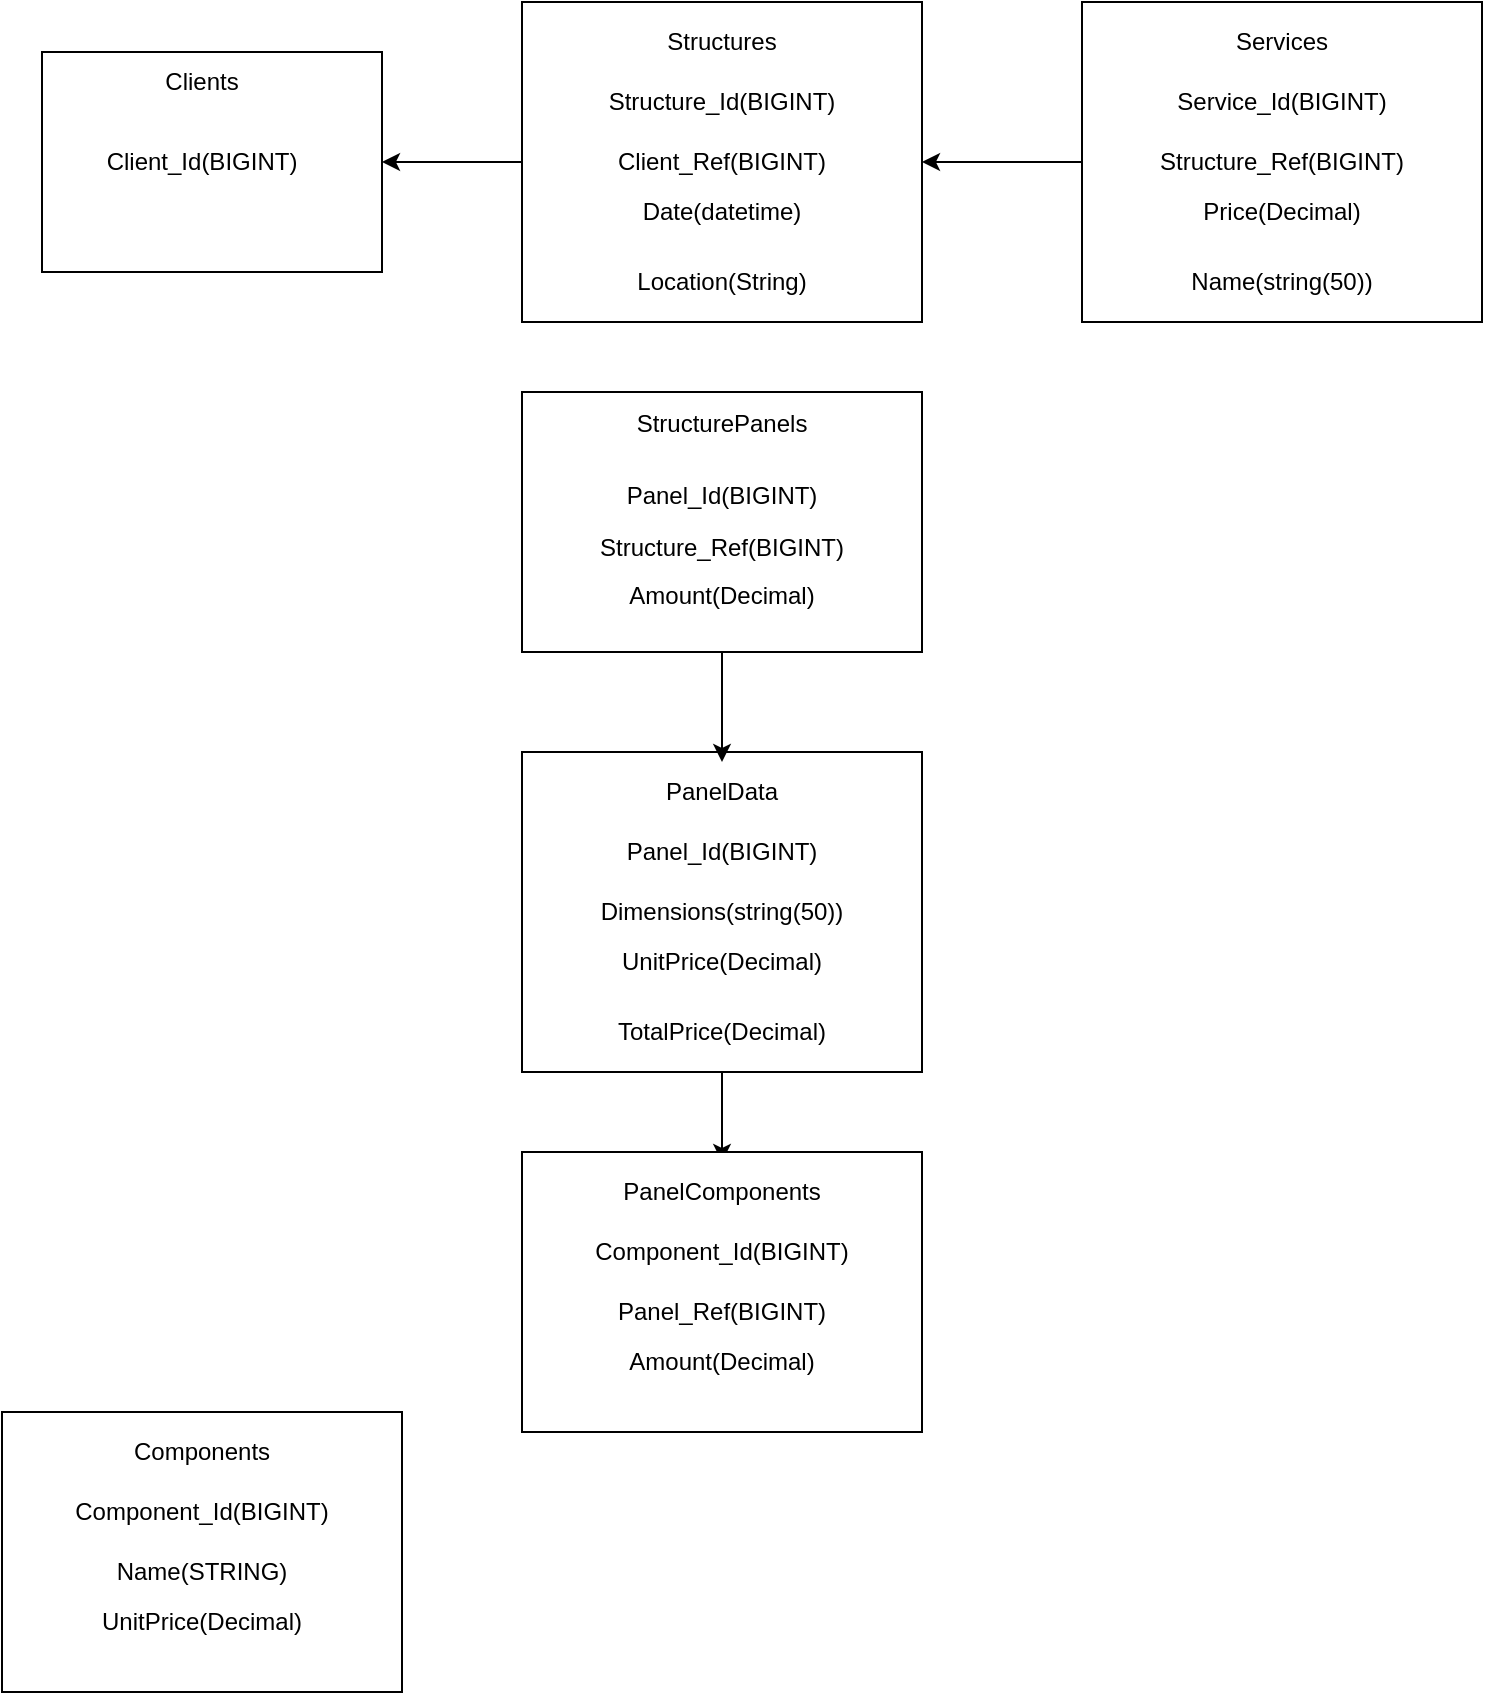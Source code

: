 <mxfile version="24.7.17">
  <diagram name="Page-1" id="RY12ZFPKIb69ZZycmzWx">
    <mxGraphModel dx="990" dy="1414" grid="1" gridSize="10" guides="1" tooltips="1" connect="1" arrows="1" fold="1" page="1" pageScale="1" pageWidth="850" pageHeight="1100" math="0" shadow="0">
      <root>
        <mxCell id="0" />
        <mxCell id="1" parent="0" />
        <mxCell id="ZxNVpTJgtPfXPzgYadaZ-14" value="" style="group" vertex="1" connectable="0" parent="1">
          <mxGeometry x="300" y="215" width="200" height="160" as="geometry" />
        </mxCell>
        <mxCell id="ZxNVpTJgtPfXPzgYadaZ-6" value="" style="rounded=0;whiteSpace=wrap;html=1;" vertex="1" parent="ZxNVpTJgtPfXPzgYadaZ-14">
          <mxGeometry width="200" height="160" as="geometry" />
        </mxCell>
        <mxCell id="ZxNVpTJgtPfXPzgYadaZ-7" value="Structures" style="text;html=1;align=center;verticalAlign=middle;whiteSpace=wrap;rounded=0;" vertex="1" parent="ZxNVpTJgtPfXPzgYadaZ-14">
          <mxGeometry x="70" y="5" width="60" height="30" as="geometry" />
        </mxCell>
        <mxCell id="ZxNVpTJgtPfXPzgYadaZ-8" value="Structure_Id(BIGINT)" style="text;html=1;align=center;verticalAlign=middle;whiteSpace=wrap;rounded=0;" vertex="1" parent="ZxNVpTJgtPfXPzgYadaZ-14">
          <mxGeometry x="70" y="35" width="60" height="30" as="geometry" />
        </mxCell>
        <mxCell id="ZxNVpTJgtPfXPzgYadaZ-9" value="Client_Ref(BIGINT)" style="text;html=1;align=center;verticalAlign=middle;whiteSpace=wrap;rounded=0;" vertex="1" parent="ZxNVpTJgtPfXPzgYadaZ-14">
          <mxGeometry x="70" y="65" width="60" height="30" as="geometry" />
        </mxCell>
        <mxCell id="ZxNVpTJgtPfXPzgYadaZ-10" value="Date(datetime)" style="text;html=1;align=center;verticalAlign=middle;whiteSpace=wrap;rounded=0;" vertex="1" parent="ZxNVpTJgtPfXPzgYadaZ-14">
          <mxGeometry x="70" y="90" width="60" height="30" as="geometry" />
        </mxCell>
        <mxCell id="ZxNVpTJgtPfXPzgYadaZ-11" value="Location(String)" style="text;html=1;align=center;verticalAlign=middle;whiteSpace=wrap;rounded=0;" vertex="1" parent="ZxNVpTJgtPfXPzgYadaZ-14">
          <mxGeometry x="70" y="125" width="60" height="30" as="geometry" />
        </mxCell>
        <mxCell id="ZxNVpTJgtPfXPzgYadaZ-16" value="" style="group" vertex="1" connectable="0" parent="1">
          <mxGeometry x="60" y="240" width="170" height="110" as="geometry" />
        </mxCell>
        <mxCell id="ZxNVpTJgtPfXPzgYadaZ-2" value="" style="rounded=0;whiteSpace=wrap;html=1;" vertex="1" parent="ZxNVpTJgtPfXPzgYadaZ-16">
          <mxGeometry width="170" height="110" as="geometry" />
        </mxCell>
        <mxCell id="ZxNVpTJgtPfXPzgYadaZ-3" value="Clients" style="text;html=1;align=center;verticalAlign=middle;whiteSpace=wrap;rounded=0;" vertex="1" parent="ZxNVpTJgtPfXPzgYadaZ-16">
          <mxGeometry x="50" width="60" height="30" as="geometry" />
        </mxCell>
        <mxCell id="ZxNVpTJgtPfXPzgYadaZ-4" value="Client_Id(BIGINT)" style="text;html=1;align=center;verticalAlign=middle;whiteSpace=wrap;rounded=0;" vertex="1" parent="ZxNVpTJgtPfXPzgYadaZ-16">
          <mxGeometry x="50" y="40" width="60" height="30" as="geometry" />
        </mxCell>
        <mxCell id="ZxNVpTJgtPfXPzgYadaZ-13" style="edgeStyle=orthogonalEdgeStyle;rounded=0;orthogonalLoop=1;jettySize=auto;html=1;" edge="1" parent="ZxNVpTJgtPfXPzgYadaZ-16" source="ZxNVpTJgtPfXPzgYadaZ-6" target="ZxNVpTJgtPfXPzgYadaZ-2">
          <mxGeometry relative="1" as="geometry" />
        </mxCell>
        <mxCell id="ZxNVpTJgtPfXPzgYadaZ-24" value="" style="group" vertex="1" connectable="0" parent="1">
          <mxGeometry x="580" y="215" width="200" height="160" as="geometry" />
        </mxCell>
        <mxCell id="ZxNVpTJgtPfXPzgYadaZ-25" value="" style="rounded=0;whiteSpace=wrap;html=1;" vertex="1" parent="ZxNVpTJgtPfXPzgYadaZ-24">
          <mxGeometry width="200" height="160" as="geometry" />
        </mxCell>
        <mxCell id="ZxNVpTJgtPfXPzgYadaZ-26" value="Services" style="text;html=1;align=center;verticalAlign=middle;whiteSpace=wrap;rounded=0;" vertex="1" parent="ZxNVpTJgtPfXPzgYadaZ-24">
          <mxGeometry x="70" y="5" width="60" height="30" as="geometry" />
        </mxCell>
        <mxCell id="ZxNVpTJgtPfXPzgYadaZ-27" value="Service_Id(BIGINT)" style="text;html=1;align=center;verticalAlign=middle;whiteSpace=wrap;rounded=0;" vertex="1" parent="ZxNVpTJgtPfXPzgYadaZ-24">
          <mxGeometry x="70" y="35" width="60" height="30" as="geometry" />
        </mxCell>
        <mxCell id="ZxNVpTJgtPfXPzgYadaZ-28" value="Structure_Ref(BIGINT)" style="text;html=1;align=center;verticalAlign=middle;whiteSpace=wrap;rounded=0;" vertex="1" parent="ZxNVpTJgtPfXPzgYadaZ-24">
          <mxGeometry x="70" y="65" width="60" height="30" as="geometry" />
        </mxCell>
        <mxCell id="ZxNVpTJgtPfXPzgYadaZ-29" value="Price(Decimal)" style="text;html=1;align=center;verticalAlign=middle;whiteSpace=wrap;rounded=0;" vertex="1" parent="ZxNVpTJgtPfXPzgYadaZ-24">
          <mxGeometry x="70" y="90" width="60" height="30" as="geometry" />
        </mxCell>
        <mxCell id="ZxNVpTJgtPfXPzgYadaZ-30" value="Name(string(50))" style="text;html=1;align=center;verticalAlign=middle;whiteSpace=wrap;rounded=0;" vertex="1" parent="ZxNVpTJgtPfXPzgYadaZ-24">
          <mxGeometry x="70" y="125" width="60" height="30" as="geometry" />
        </mxCell>
        <mxCell id="ZxNVpTJgtPfXPzgYadaZ-34" style="edgeStyle=orthogonalEdgeStyle;rounded=0;orthogonalLoop=1;jettySize=auto;html=1;entryX=1;entryY=0.5;entryDx=0;entryDy=0;" edge="1" parent="1" source="ZxNVpTJgtPfXPzgYadaZ-25" target="ZxNVpTJgtPfXPzgYadaZ-6">
          <mxGeometry relative="1" as="geometry" />
        </mxCell>
        <mxCell id="ZxNVpTJgtPfXPzgYadaZ-35" value="" style="group" vertex="1" connectable="0" parent="1">
          <mxGeometry x="300" y="410" width="200" height="130" as="geometry" />
        </mxCell>
        <mxCell id="ZxNVpTJgtPfXPzgYadaZ-36" value="" style="rounded=0;whiteSpace=wrap;html=1;" vertex="1" parent="ZxNVpTJgtPfXPzgYadaZ-35">
          <mxGeometry width="200" height="130" as="geometry" />
        </mxCell>
        <mxCell id="ZxNVpTJgtPfXPzgYadaZ-37" value="StructurePanels" style="text;html=1;align=center;verticalAlign=middle;whiteSpace=wrap;rounded=0;" vertex="1" parent="ZxNVpTJgtPfXPzgYadaZ-35">
          <mxGeometry x="70" y="4.062" width="60" height="24.375" as="geometry" />
        </mxCell>
        <mxCell id="ZxNVpTJgtPfXPzgYadaZ-38" value="Panel_Id(BIGINT)" style="text;html=1;align=center;verticalAlign=middle;whiteSpace=wrap;rounded=0;" vertex="1" parent="ZxNVpTJgtPfXPzgYadaZ-35">
          <mxGeometry x="70" y="39.998" width="60" height="24.375" as="geometry" />
        </mxCell>
        <mxCell id="ZxNVpTJgtPfXPzgYadaZ-39" value="Structure_Ref(BIGINT)" style="text;html=1;align=center;verticalAlign=middle;whiteSpace=wrap;rounded=0;" vertex="1" parent="ZxNVpTJgtPfXPzgYadaZ-35">
          <mxGeometry x="70" y="65.632" width="60" height="24.375" as="geometry" />
        </mxCell>
        <mxCell id="ZxNVpTJgtPfXPzgYadaZ-40" value="Amount(Decimal)" style="text;html=1;align=center;verticalAlign=middle;whiteSpace=wrap;rounded=0;" vertex="1" parent="ZxNVpTJgtPfXPzgYadaZ-35">
          <mxGeometry x="70" y="90.005" width="60" height="24.375" as="geometry" />
        </mxCell>
        <mxCell id="ZxNVpTJgtPfXPzgYadaZ-50" value="" style="group" vertex="1" connectable="0" parent="1">
          <mxGeometry x="300" y="590" width="200" height="160" as="geometry" />
        </mxCell>
        <mxCell id="ZxNVpTJgtPfXPzgYadaZ-51" value="" style="rounded=0;whiteSpace=wrap;html=1;" vertex="1" parent="ZxNVpTJgtPfXPzgYadaZ-50">
          <mxGeometry width="200" height="160" as="geometry" />
        </mxCell>
        <mxCell id="ZxNVpTJgtPfXPzgYadaZ-52" value="Panel&lt;span style=&quot;background-color: initial;&quot;&gt;Data&lt;/span&gt;" style="text;html=1;align=center;verticalAlign=middle;whiteSpace=wrap;rounded=0;" vertex="1" parent="ZxNVpTJgtPfXPzgYadaZ-50">
          <mxGeometry x="70" y="5" width="60" height="30" as="geometry" />
        </mxCell>
        <mxCell id="ZxNVpTJgtPfXPzgYadaZ-53" value="Panel_Id(BIGINT)" style="text;html=1;align=center;verticalAlign=middle;whiteSpace=wrap;rounded=0;" vertex="1" parent="ZxNVpTJgtPfXPzgYadaZ-50">
          <mxGeometry x="70" y="35" width="60" height="30" as="geometry" />
        </mxCell>
        <mxCell id="ZxNVpTJgtPfXPzgYadaZ-54" value="Dimensions(string(50))" style="text;html=1;align=center;verticalAlign=middle;whiteSpace=wrap;rounded=0;" vertex="1" parent="ZxNVpTJgtPfXPzgYadaZ-50">
          <mxGeometry x="70" y="65" width="60" height="30" as="geometry" />
        </mxCell>
        <mxCell id="ZxNVpTJgtPfXPzgYadaZ-55" value="UnitPrice(Decimal)" style="text;html=1;align=center;verticalAlign=middle;whiteSpace=wrap;rounded=0;" vertex="1" parent="ZxNVpTJgtPfXPzgYadaZ-50">
          <mxGeometry x="70" y="90" width="60" height="30" as="geometry" />
        </mxCell>
        <mxCell id="ZxNVpTJgtPfXPzgYadaZ-56" value="TotalPrice(Decimal)" style="text;html=1;align=center;verticalAlign=middle;whiteSpace=wrap;rounded=0;" vertex="1" parent="ZxNVpTJgtPfXPzgYadaZ-50">
          <mxGeometry x="70" y="125" width="60" height="30" as="geometry" />
        </mxCell>
        <mxCell id="ZxNVpTJgtPfXPzgYadaZ-57" style="edgeStyle=orthogonalEdgeStyle;rounded=0;orthogonalLoop=1;jettySize=auto;html=1;entryX=0.5;entryY=0;entryDx=0;entryDy=0;" edge="1" parent="1" source="ZxNVpTJgtPfXPzgYadaZ-36" target="ZxNVpTJgtPfXPzgYadaZ-52">
          <mxGeometry relative="1" as="geometry" />
        </mxCell>
        <mxCell id="ZxNVpTJgtPfXPzgYadaZ-66" style="edgeStyle=orthogonalEdgeStyle;rounded=0;orthogonalLoop=1;jettySize=auto;html=1;entryX=0.5;entryY=0;entryDx=0;entryDy=0;" edge="1" parent="1" source="ZxNVpTJgtPfXPzgYadaZ-51" target="ZxNVpTJgtPfXPzgYadaZ-60">
          <mxGeometry relative="1" as="geometry" />
        </mxCell>
        <mxCell id="ZxNVpTJgtPfXPzgYadaZ-68" value="" style="group" vertex="1" connectable="0" parent="1">
          <mxGeometry x="300" y="790" width="200" height="140" as="geometry" />
        </mxCell>
        <mxCell id="ZxNVpTJgtPfXPzgYadaZ-59" value="" style="rounded=0;whiteSpace=wrap;html=1;" vertex="1" parent="ZxNVpTJgtPfXPzgYadaZ-68">
          <mxGeometry width="200" height="140" as="geometry" />
        </mxCell>
        <mxCell id="ZxNVpTJgtPfXPzgYadaZ-60" value="PanelComponents" style="text;html=1;align=center;verticalAlign=middle;whiteSpace=wrap;rounded=0;" vertex="1" parent="ZxNVpTJgtPfXPzgYadaZ-68">
          <mxGeometry x="70" y="5" width="60" height="30" as="geometry" />
        </mxCell>
        <mxCell id="ZxNVpTJgtPfXPzgYadaZ-61" value="Component_Id(BIGINT)" style="text;html=1;align=center;verticalAlign=middle;whiteSpace=wrap;rounded=0;" vertex="1" parent="ZxNVpTJgtPfXPzgYadaZ-68">
          <mxGeometry x="70" y="35" width="60" height="30" as="geometry" />
        </mxCell>
        <mxCell id="ZxNVpTJgtPfXPzgYadaZ-62" value="Panel_Ref(BIGINT)" style="text;html=1;align=center;verticalAlign=middle;whiteSpace=wrap;rounded=0;" vertex="1" parent="ZxNVpTJgtPfXPzgYadaZ-68">
          <mxGeometry x="70" y="65" width="60" height="30" as="geometry" />
        </mxCell>
        <mxCell id="ZxNVpTJgtPfXPzgYadaZ-63" value="Amount(Decimal)" style="text;html=1;align=center;verticalAlign=middle;whiteSpace=wrap;rounded=0;" vertex="1" parent="ZxNVpTJgtPfXPzgYadaZ-68">
          <mxGeometry x="70" y="90" width="60" height="30" as="geometry" />
        </mxCell>
        <mxCell id="ZxNVpTJgtPfXPzgYadaZ-69" value="" style="group" vertex="1" connectable="0" parent="1">
          <mxGeometry x="40" y="920" width="200" height="140" as="geometry" />
        </mxCell>
        <mxCell id="ZxNVpTJgtPfXPzgYadaZ-70" value="" style="rounded=0;whiteSpace=wrap;html=1;" vertex="1" parent="ZxNVpTJgtPfXPzgYadaZ-69">
          <mxGeometry width="200" height="140" as="geometry" />
        </mxCell>
        <mxCell id="ZxNVpTJgtPfXPzgYadaZ-71" value="Components" style="text;html=1;align=center;verticalAlign=middle;whiteSpace=wrap;rounded=0;" vertex="1" parent="ZxNVpTJgtPfXPzgYadaZ-69">
          <mxGeometry x="70" y="5" width="60" height="30" as="geometry" />
        </mxCell>
        <mxCell id="ZxNVpTJgtPfXPzgYadaZ-72" value="Component_Id(BIGINT)" style="text;html=1;align=center;verticalAlign=middle;whiteSpace=wrap;rounded=0;" vertex="1" parent="ZxNVpTJgtPfXPzgYadaZ-69">
          <mxGeometry x="70" y="35" width="60" height="30" as="geometry" />
        </mxCell>
        <mxCell id="ZxNVpTJgtPfXPzgYadaZ-73" value="Name(STRING)" style="text;html=1;align=center;verticalAlign=middle;whiteSpace=wrap;rounded=0;" vertex="1" parent="ZxNVpTJgtPfXPzgYadaZ-69">
          <mxGeometry x="70" y="65" width="60" height="30" as="geometry" />
        </mxCell>
        <mxCell id="ZxNVpTJgtPfXPzgYadaZ-74" value="UnitPrice(Decimal)" style="text;html=1;align=center;verticalAlign=middle;whiteSpace=wrap;rounded=0;" vertex="1" parent="ZxNVpTJgtPfXPzgYadaZ-69">
          <mxGeometry x="70" y="90" width="60" height="30" as="geometry" />
        </mxCell>
      </root>
    </mxGraphModel>
  </diagram>
</mxfile>

